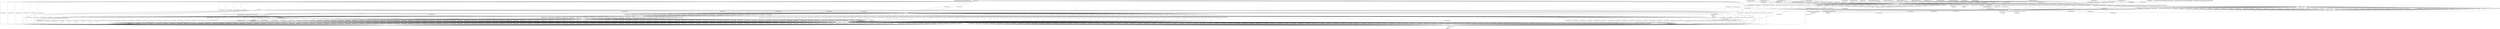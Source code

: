 digraph G {
"Container##zjy-alastor-2n-product-purchase-76f665fdc7-fv9m2" [shape="box"];
"File##/dev/null" [shape="ellipse"];
"File##/dev/urandom" [shape="ellipse"];
"File##/etc/host.conf" [shape="ellipse"];
"File##/etc/hosts" [shape="ellipse"];
"File##/etc/ld-musl-x86_64.path" [shape="ellipse"];
"File##/etc/localtime" [shape="ellipse"];
"File##/etc/nsswitch.conf" [shape="ellipse"];
"File##/etc/resolv.conf" [shape="ellipse"];
"File##/etc/svc.conf" [shape="ellipse"];
"File##/home/app/express-new.js" [shape="ellipse"];
"File##/home/app/handler.js" [shape="ellipse"];
"File##/home/app/index.js" [shape="ellipse"];
"File##/home/app/request-promise-uuid.js" [shape="ellipse"];
"File##/home/app/trigger.node" [shape="ellipse"];
"File##/lib/libgcc_s.so.1" [shape="ellipse"];
"File##/lib/libstdc++.so.6" [shape="ellipse"];
"File##/usr/lib/libgcc_s.so.1" [shape="ellipse"];
"File##/usr/lib/libstdc++.so.6" [shape="ellipse"];
"File##/usr/local/bin/node" [shape="ellipse"];
"File##/usr/local/lib/libgcc_s.so.1" [shape="ellipse"];
"File##/usr/local/lib/libstdc++.so.6" [shape="ellipse"];
"File##/usr/share/zoneinfo/" [shape="ellipse"];
"NetPeer##0.0.0.0:0" [shape="diamond"];
"NetPeer##0.0.0.0:3000" [shape="diamond"];
"NetPeer##10.1.80.247:8080" [shape="diamond"];
"NetPeer##10.152.183.10:53" [shape="diamond"];
"NetPeer##10.152.183.194:8080" [shape="diamond"];
"Process##14" [shape="box"];
"Process##16" [shape="box"];
"Process##17" [shape="box"];
"Process##18" [shape="box"];
"Process##19" [shape="box"];
"Process##20" [shape="box"];
"Process##21" [shape="box"];
"Process##24" [shape="box"];
"Process##25" [shape="box"];
"Process##26" [shape="box"];
"Process##27" [shape="box"];
"File##/etc/ld-musl-x86_64.path" -> "Process##14" [label="1728218819000000000"];
"File##/lib/libstdc++.so.6" -> "Process##14" [label="1728218819000000000"];
"File##/usr/local/lib/libstdc++.so.6" -> "Process##14" [label="1728218819000000000"];
"File##/usr/lib/libstdc++.so.6" -> "Process##14" [label="1728218819000000000"];
"File##/lib/libgcc_s.so.1" -> "Process##14" [label="1728218819000000000"];
"File##/usr/local/lib/libgcc_s.so.1" -> "Process##14" [label="1728218819000000000"];
"File##/usr/lib/libgcc_s.so.1" -> "Process##14" [label="1728218819000000000"];
"Process##14" -> "Process##16" [label="1728218820000000000"];
"Process##14" -> "Process##17" [label="1728218820000000000"];
"Process##14" -> "Process##18" [label="1728218820000000000"];
"Process##14" -> "Process##19" [label="1728218820000000000"];
"Process##14" -> "Process##20" [label="1728218820000000000"];
"File##/usr/local/bin/node" -> "Process##14" [label="1728218820000000000"];
"File##/usr/local/bin/node" -> "Process##14" [label="1728218821000000000"];
"File##/dev/urandom" -> "Process##14" [label="1728218820000000000"];
"File##/dev/urandom" -> "Process##14" [label="1728218850000000000"];
"Process##14" -> "Process##21" [label="1728218820000000000"];
"File##/dev/null" -> "Process##14" [label="1728218820000000000"];
"File##/home/app/index.js" -> "Process##14" [label="1728218820000000000"];
"File##/home/app/express-new.js" -> "Process##14" [label="1728218820000000000"];
"File##/home/app/trigger.node" -> "Process##14" [label="1728218821000000000"];
"File##/home/app/handler.js" -> "Process##14" [label="1728218821000000000"];
"File##/home/app/request-promise-uuid.js" -> "Process##14" [label="1728218821000000000"];
"Process##14" -> "NetPeer##0.0.0.0:3000" [label="1728218822000000000"];
"NetPeer##0.0.0.0:3000" -> "Process##14" [label="1728218822000000000"];
"NetPeer##0.0.0.0:3000" -> "NetPeer##10.1.80.247:8080" [label="1728218850000000000"];
"NetPeer##0.0.0.0:3000" -> "NetPeer##10.1.80.247:8080" [label="1728218850000000000"];
"NetPeer##0.0.0.0:3000" -> "NetPeer##10.1.80.247:8080" [label="1728218850000000000"];
"NetPeer##0.0.0.0:3000" -> "NetPeer##10.1.80.247:8080" [label="1728218850000000000"];
"NetPeer##0.0.0.0:3000" -> "NetPeer##10.1.80.247:8080" [label="1728218850000000000"];
"NetPeer##0.0.0.0:3000" -> "NetPeer##10.1.80.247:8080" [label="1728218850000000000"];
"NetPeer##0.0.0.0:3000" -> "NetPeer##10.1.80.247:8080" [label="1728218850000000000"];
"NetPeer##0.0.0.0:3000" -> "NetPeer##10.1.80.247:8080" [label="1728218850000000000"];
"NetPeer##0.0.0.0:3000" -> "NetPeer##10.1.80.247:8080" [label="1728218850000000000"];
"NetPeer##0.0.0.0:3000" -> "NetPeer##10.1.80.247:8080" [label="1728218850000000000"];
"NetPeer##0.0.0.0:3000" -> "NetPeer##10.1.80.247:8080" [label="1728218850000000000"];
"NetPeer##0.0.0.0:3000" -> "NetPeer##10.1.80.247:8080" [label="1728218850000000000"];
"NetPeer##0.0.0.0:3000" -> "NetPeer##10.1.80.247:8080" [label="1728218850000000000"];
"NetPeer##0.0.0.0:3000" -> "NetPeer##10.1.80.247:8080" [label="1728218851000000000"];
"NetPeer##0.0.0.0:3000" -> "NetPeer##10.1.80.247:8080" [label="1728218851000000000"];
"NetPeer##10.1.80.247:8080" -> "NetPeer##0.0.0.0:3000" [label="1728218850000000000"];
"NetPeer##10.1.80.247:8080" -> "NetPeer##0.0.0.0:3000" [label="1728218850000000000"];
"NetPeer##10.1.80.247:8080" -> "NetPeer##0.0.0.0:3000" [label="1728218850000000000"];
"NetPeer##10.1.80.247:8080" -> "NetPeer##0.0.0.0:3000" [label="1728218850000000000"];
"NetPeer##10.1.80.247:8080" -> "NetPeer##0.0.0.0:3000" [label="1728218850000000000"];
"NetPeer##10.1.80.247:8080" -> "NetPeer##0.0.0.0:3000" [label="1728218850000000000"];
"NetPeer##10.1.80.247:8080" -> "NetPeer##0.0.0.0:3000" [label="1728218850000000000"];
"NetPeer##10.1.80.247:8080" -> "NetPeer##0.0.0.0:3000" [label="1728218850000000000"];
"NetPeer##10.1.80.247:8080" -> "NetPeer##0.0.0.0:3000" [label="1728218850000000000"];
"NetPeer##10.1.80.247:8080" -> "NetPeer##0.0.0.0:3000" [label="1728218850000000000"];
"NetPeer##10.1.80.247:8080" -> "NetPeer##0.0.0.0:3000" [label="1728218850000000000"];
"NetPeer##10.1.80.247:8080" -> "NetPeer##0.0.0.0:3000" [label="1728218850000000000"];
"NetPeer##10.1.80.247:8080" -> "NetPeer##0.0.0.0:3000" [label="1728218850000000000"];
"NetPeer##10.1.80.247:8080" -> "NetPeer##0.0.0.0:3000" [label="1728218851000000000"];
"NetPeer##10.1.80.247:8080" -> "NetPeer##0.0.0.0:3000" [label="1728218851000000000"];
"File##/etc/resolv.conf" -> "Process##14" [label="1728218850000000000"];
"File##/etc/nsswitch.conf" -> "Process##14" [label="1728218850000000000"];
"File##/etc/host.conf" -> "Process##14" [label="1728218850000000000"];
"File##/etc/svc.conf" -> "Process##14" [label="1728218850000000000"];
"Process##14" -> "Process##24" [label="1728218850000000000"];
"Process##14" -> "Process##25" [label="1728218850000000000"];
"Process##14" -> "Process##26" [label="1728218850000000000"];
"Process##14" -> "Process##27" [label="1728218850000000000"];
"Process##14" -> "NetPeer##10.152.183.194:8080" [label="1728218850000000000"];
"Process##14" -> "NetPeer##10.152.183.194:8080" [label="1728218850000000000"];
"Process##14" -> "NetPeer##10.152.183.194:8080" [label="1728218850000000000"];
"Process##14" -> "NetPeer##10.152.183.194:8080" [label="1728218850000000000"];
"Process##14" -> "NetPeer##10.152.183.194:8080" [label="1728218850000000000"];
"Process##14" -> "NetPeer##10.152.183.194:8080" [label="1728218850000000000"];
"Process##14" -> "NetPeer##10.152.183.194:8080" [label="1728218850000000000"];
"Process##14" -> "NetPeer##10.152.183.194:8080" [label="1728218851000000000"];
"Process##14" -> "NetPeer##10.152.183.194:8080" [label="1728218851000000000"];
"Process##14" -> "NetPeer##10.152.183.194:8080" [label="1728218851000000000"];
"Process##14" -> "NetPeer##10.152.183.194:8080" [label="1728218851000000000"];
"Process##14" -> "NetPeer##10.152.183.194:8080" [label="1728218851000000000"];
"Process##14" -> "NetPeer##10.152.183.194:8080" [label="1728218851000000000"];
"Process##14" -> "NetPeer##10.152.183.194:8080" [label="1728218851000000000"];
"Process##14" -> "NetPeer##10.152.183.194:8080" [label="1728218851000000000"];
"Process##14" -> "NetPeer##10.152.183.194:8080" [label="1728218851000000000"];
"Process##14" -> "NetPeer##10.152.183.194:8080" [label="1728218851000000000"];
"Process##14" -> "NetPeer##10.152.183.194:8080" [label="1728218852000000000"];
"Process##14" -> "NetPeer##10.152.183.194:8080" [label="1728218852000000000"];
"File##/etc/localtime" -> "Process##14" [label="1728218851000000000"];
"File##/usr/share/zoneinfo/" -> "Process##14" [label="1728218851000000000"];
"File##/etc/hosts" -> "Process##24" [label="1728218850000000000"];
"File##/etc/hosts" -> "Process##24" [label="1728218851000000000"];
"File##/etc/hosts" -> "Process##24" [label="1728218851000000000"];
"File##/etc/hosts" -> "Process##24" [label="1728218852000000000"];
"File##/etc/resolv.conf" -> "Process##24" [label="1728218850000000000"];
"File##/etc/resolv.conf" -> "Process##24" [label="1728218851000000000"];
"File##/etc/resolv.conf" -> "Process##24" [label="1728218851000000000"];
"File##/etc/resolv.conf" -> "Process##24" [label="1728218852000000000"];
"Process##24" -> "NetPeer##0.0.0.0:0" [label="1728218850000000000"];
"Process##24" -> "NetPeer##0.0.0.0:0" [label="1728218850000000000"];
"Process##24" -> "NetPeer##0.0.0.0:0" [label="1728218850000000000"];
"Process##24" -> "NetPeer##0.0.0.0:0" [label="1728218850000000000"];
"Process##24" -> "NetPeer##0.0.0.0:0" [label="1728218850000000000"];
"Process##24" -> "NetPeer##0.0.0.0:0" [label="1728218851000000000"];
"Process##24" -> "NetPeer##0.0.0.0:0" [label="1728218851000000000"];
"Process##24" -> "NetPeer##0.0.0.0:0" [label="1728218851000000000"];
"Process##24" -> "NetPeer##0.0.0.0:0" [label="1728218851000000000"];
"Process##24" -> "NetPeer##0.0.0.0:0" [label="1728218851000000000"];
"Process##24" -> "NetPeer##0.0.0.0:0" [label="1728218851000000000"];
"Process##24" -> "NetPeer##0.0.0.0:0" [label="1728218851000000000"];
"Process##24" -> "NetPeer##0.0.0.0:0" [label="1728218851000000000"];
"Process##24" -> "NetPeer##0.0.0.0:0" [label="1728218851000000000"];
"Process##24" -> "NetPeer##0.0.0.0:0" [label="1728218851000000000"];
"Process##24" -> "NetPeer##0.0.0.0:0" [label="1728218852000000000"];
"Process##24" -> "NetPeer##0.0.0.0:0" [label="1728218852000000000"];
"Process##24" -> "NetPeer##0.0.0.0:0" [label="1728218852000000000"];
"Process##24" -> "NetPeer##0.0.0.0:0" [label="1728218852000000000"];
"Process##24" -> "NetPeer##0.0.0.0:0" [label="1728218852000000000"];
"Process##24" -> "NetPeer##10.152.183.10:53" [label="1728218850000000000"];
"Process##24" -> "NetPeer##10.152.183.10:53" [label="1728218850000000000"];
"Process##24" -> "NetPeer##10.152.183.10:53" [label="1728218850000000000"];
"Process##24" -> "NetPeer##10.152.183.10:53" [label="1728218850000000000"];
"Process##24" -> "NetPeer##10.152.183.10:53" [label="1728218850000000000"];
"Process##24" -> "NetPeer##10.152.183.10:53" [label="1728218850000000000"];
"Process##24" -> "NetPeer##10.152.183.10:53" [label="1728218850000000000"];
"Process##24" -> "NetPeer##10.152.183.10:53" [label="1728218850000000000"];
"Process##24" -> "NetPeer##10.152.183.10:53" [label="1728218850000000000"];
"Process##24" -> "NetPeer##10.152.183.10:53" [label="1728218850000000000"];
"Process##24" -> "NetPeer##10.152.183.10:53" [label="1728218851000000000"];
"Process##24" -> "NetPeer##10.152.183.10:53" [label="1728218851000000000"];
"Process##24" -> "NetPeer##10.152.183.10:53" [label="1728218851000000000"];
"Process##24" -> "NetPeer##10.152.183.10:53" [label="1728218851000000000"];
"Process##24" -> "NetPeer##10.152.183.10:53" [label="1728218851000000000"];
"Process##24" -> "NetPeer##10.152.183.10:53" [label="1728218851000000000"];
"Process##24" -> "NetPeer##10.152.183.10:53" [label="1728218851000000000"];
"Process##24" -> "NetPeer##10.152.183.10:53" [label="1728218851000000000"];
"Process##24" -> "NetPeer##10.152.183.10:53" [label="1728218851000000000"];
"Process##24" -> "NetPeer##10.152.183.10:53" [label="1728218851000000000"];
"Process##24" -> "NetPeer##10.152.183.10:53" [label="1728218851000000000"];
"Process##24" -> "NetPeer##10.152.183.10:53" [label="1728218851000000000"];
"Process##24" -> "NetPeer##10.152.183.10:53" [label="1728218851000000000"];
"Process##24" -> "NetPeer##10.152.183.10:53" [label="1728218851000000000"];
"Process##24" -> "NetPeer##10.152.183.10:53" [label="1728218851000000000"];
"Process##24" -> "NetPeer##10.152.183.10:53" [label="1728218851000000000"];
"Process##24" -> "NetPeer##10.152.183.10:53" [label="1728218851000000000"];
"Process##24" -> "NetPeer##10.152.183.10:53" [label="1728218851000000000"];
"Process##24" -> "NetPeer##10.152.183.10:53" [label="1728218851000000000"];
"Process##24" -> "NetPeer##10.152.183.10:53" [label="1728218851000000000"];
"Process##24" -> "NetPeer##10.152.183.10:53" [label="1728218852000000000"];
"Process##24" -> "NetPeer##10.152.183.10:53" [label="1728218852000000000"];
"Process##24" -> "NetPeer##10.152.183.10:53" [label="1728218852000000000"];
"Process##24" -> "NetPeer##10.152.183.10:53" [label="1728218852000000000"];
"Process##24" -> "NetPeer##10.152.183.10:53" [label="1728218852000000000"];
"Process##24" -> "NetPeer##10.152.183.10:53" [label="1728218852000000000"];
"Process##24" -> "NetPeer##10.152.183.10:53" [label="1728218852000000000"];
"Process##24" -> "NetPeer##10.152.183.10:53" [label="1728218852000000000"];
"Process##24" -> "NetPeer##10.152.183.10:53" [label="1728218852000000000"];
"Process##24" -> "NetPeer##10.152.183.10:53" [label="1728218852000000000"];
"NetPeer##10.152.183.10:53" -> "Process##24" [label="1728218850000000000"];
"NetPeer##10.152.183.10:53" -> "Process##24" [label="1728218850000000000"];
"NetPeer##10.152.183.10:53" -> "Process##24" [label="1728218850000000000"];
"NetPeer##10.152.183.10:53" -> "Process##24" [label="1728218850000000000"];
"NetPeer##10.152.183.10:53" -> "Process##24" [label="1728218850000000000"];
"NetPeer##10.152.183.10:53" -> "Process##24" [label="1728218850000000000"];
"NetPeer##10.152.183.10:53" -> "Process##24" [label="1728218850000000000"];
"NetPeer##10.152.183.10:53" -> "Process##24" [label="1728218850000000000"];
"NetPeer##10.152.183.10:53" -> "Process##24" [label="1728218850000000000"];
"NetPeer##10.152.183.10:53" -> "Process##24" [label="1728218850000000000"];
"NetPeer##10.152.183.10:53" -> "Process##24" [label="1728218851000000000"];
"NetPeer##10.152.183.10:53" -> "Process##24" [label="1728218851000000000"];
"NetPeer##10.152.183.10:53" -> "Process##24" [label="1728218851000000000"];
"NetPeer##10.152.183.10:53" -> "Process##24" [label="1728218851000000000"];
"NetPeer##10.152.183.10:53" -> "Process##24" [label="1728218851000000000"];
"NetPeer##10.152.183.10:53" -> "Process##24" [label="1728218851000000000"];
"NetPeer##10.152.183.10:53" -> "Process##24" [label="1728218851000000000"];
"NetPeer##10.152.183.10:53" -> "Process##24" [label="1728218851000000000"];
"NetPeer##10.152.183.10:53" -> "Process##24" [label="1728218851000000000"];
"NetPeer##10.152.183.10:53" -> "Process##24" [label="1728218851000000000"];
"NetPeer##10.152.183.10:53" -> "Process##24" [label="1728218851000000000"];
"NetPeer##10.152.183.10:53" -> "Process##24" [label="1728218851000000000"];
"NetPeer##10.152.183.10:53" -> "Process##24" [label="1728218851000000000"];
"NetPeer##10.152.183.10:53" -> "Process##24" [label="1728218851000000000"];
"NetPeer##10.152.183.10:53" -> "Process##24" [label="1728218851000000000"];
"NetPeer##10.152.183.10:53" -> "Process##24" [label="1728218851000000000"];
"NetPeer##10.152.183.10:53" -> "Process##24" [label="1728218851000000000"];
"NetPeer##10.152.183.10:53" -> "Process##24" [label="1728218851000000000"];
"NetPeer##10.152.183.10:53" -> "Process##24" [label="1728218851000000000"];
"NetPeer##10.152.183.10:53" -> "Process##24" [label="1728218851000000000"];
"NetPeer##10.152.183.10:53" -> "Process##24" [label="1728218852000000000"];
"NetPeer##10.152.183.10:53" -> "Process##24" [label="1728218852000000000"];
"NetPeer##10.152.183.10:53" -> "Process##24" [label="1728218852000000000"];
"NetPeer##10.152.183.10:53" -> "Process##24" [label="1728218852000000000"];
"NetPeer##10.152.183.10:53" -> "Process##24" [label="1728218852000000000"];
"NetPeer##10.152.183.10:53" -> "Process##24" [label="1728218852000000000"];
"NetPeer##10.152.183.10:53" -> "Process##24" [label="1728218852000000000"];
"NetPeer##10.152.183.10:53" -> "Process##24" [label="1728218852000000000"];
"NetPeer##10.152.183.10:53" -> "Process##24" [label="1728218852000000000"];
"NetPeer##10.152.183.10:53" -> "Process##24" [label="1728218852000000000"];
"NetPeer##0.0.0.0:0" -> "Process##24" [label="1728218851000000000"];
"File##/etc/hosts" -> "Process##25" [label="1728218850000000000"];
"File##/etc/hosts" -> "Process##25" [label="1728218851000000000"];
"File##/etc/hosts" -> "Process##25" [label="1728218851000000000"];
"File##/etc/hosts" -> "Process##25" [label="1728218851000000000"];
"File##/etc/resolv.conf" -> "Process##25" [label="1728218850000000000"];
"File##/etc/resolv.conf" -> "Process##25" [label="1728218851000000000"];
"File##/etc/resolv.conf" -> "Process##25" [label="1728218851000000000"];
"File##/etc/resolv.conf" -> "Process##25" [label="1728218851000000000"];
"Process##25" -> "NetPeer##0.0.0.0:0" [label="1728218850000000000"];
"Process##25" -> "NetPeer##0.0.0.0:0" [label="1728218850000000000"];
"Process##25" -> "NetPeer##0.0.0.0:0" [label="1728218850000000000"];
"Process##25" -> "NetPeer##0.0.0.0:0" [label="1728218850000000000"];
"Process##25" -> "NetPeer##0.0.0.0:0" [label="1728218850000000000"];
"Process##25" -> "NetPeer##0.0.0.0:0" [label="1728218851000000000"];
"Process##25" -> "NetPeer##0.0.0.0:0" [label="1728218851000000000"];
"Process##25" -> "NetPeer##0.0.0.0:0" [label="1728218851000000000"];
"Process##25" -> "NetPeer##0.0.0.0:0" [label="1728218851000000000"];
"Process##25" -> "NetPeer##0.0.0.0:0" [label="1728218851000000000"];
"Process##25" -> "NetPeer##0.0.0.0:0" [label="1728218851000000000"];
"Process##25" -> "NetPeer##0.0.0.0:0" [label="1728218851000000000"];
"Process##25" -> "NetPeer##0.0.0.0:0" [label="1728218851000000000"];
"Process##25" -> "NetPeer##0.0.0.0:0" [label="1728218851000000000"];
"Process##25" -> "NetPeer##0.0.0.0:0" [label="1728218851000000000"];
"Process##25" -> "NetPeer##0.0.0.0:0" [label="1728218851000000000"];
"Process##25" -> "NetPeer##0.0.0.0:0" [label="1728218851000000000"];
"Process##25" -> "NetPeer##0.0.0.0:0" [label="1728218851000000000"];
"Process##25" -> "NetPeer##0.0.0.0:0" [label="1728218851000000000"];
"Process##25" -> "NetPeer##0.0.0.0:0" [label="1728218851000000000"];
"Process##25" -> "NetPeer##10.152.183.10:53" [label="1728218850000000000"];
"Process##25" -> "NetPeer##10.152.183.10:53" [label="1728218850000000000"];
"Process##25" -> "NetPeer##10.152.183.10:53" [label="1728218850000000000"];
"Process##25" -> "NetPeer##10.152.183.10:53" [label="1728218850000000000"];
"Process##25" -> "NetPeer##10.152.183.10:53" [label="1728218850000000000"];
"Process##25" -> "NetPeer##10.152.183.10:53" [label="1728218850000000000"];
"Process##25" -> "NetPeer##10.152.183.10:53" [label="1728218850000000000"];
"Process##25" -> "NetPeer##10.152.183.10:53" [label="1728218850000000000"];
"Process##25" -> "NetPeer##10.152.183.10:53" [label="1728218850000000000"];
"Process##25" -> "NetPeer##10.152.183.10:53" [label="1728218850000000000"];
"Process##25" -> "NetPeer##10.152.183.10:53" [label="1728218851000000000"];
"Process##25" -> "NetPeer##10.152.183.10:53" [label="1728218851000000000"];
"Process##25" -> "NetPeer##10.152.183.10:53" [label="1728218851000000000"];
"Process##25" -> "NetPeer##10.152.183.10:53" [label="1728218851000000000"];
"Process##25" -> "NetPeer##10.152.183.10:53" [label="1728218851000000000"];
"Process##25" -> "NetPeer##10.152.183.10:53" [label="1728218851000000000"];
"Process##25" -> "NetPeer##10.152.183.10:53" [label="1728218851000000000"];
"Process##25" -> "NetPeer##10.152.183.10:53" [label="1728218851000000000"];
"Process##25" -> "NetPeer##10.152.183.10:53" [label="1728218851000000000"];
"Process##25" -> "NetPeer##10.152.183.10:53" [label="1728218851000000000"];
"Process##25" -> "NetPeer##10.152.183.10:53" [label="1728218851000000000"];
"Process##25" -> "NetPeer##10.152.183.10:53" [label="1728218851000000000"];
"Process##25" -> "NetPeer##10.152.183.10:53" [label="1728218851000000000"];
"Process##25" -> "NetPeer##10.152.183.10:53" [label="1728218851000000000"];
"Process##25" -> "NetPeer##10.152.183.10:53" [label="1728218851000000000"];
"Process##25" -> "NetPeer##10.152.183.10:53" [label="1728218851000000000"];
"Process##25" -> "NetPeer##10.152.183.10:53" [label="1728218851000000000"];
"Process##25" -> "NetPeer##10.152.183.10:53" [label="1728218851000000000"];
"Process##25" -> "NetPeer##10.152.183.10:53" [label="1728218851000000000"];
"Process##25" -> "NetPeer##10.152.183.10:53" [label="1728218851000000000"];
"Process##25" -> "NetPeer##10.152.183.10:53" [label="1728218851000000000"];
"Process##25" -> "NetPeer##10.152.183.10:53" [label="1728218851000000000"];
"Process##25" -> "NetPeer##10.152.183.10:53" [label="1728218851000000000"];
"Process##25" -> "NetPeer##10.152.183.10:53" [label="1728218851000000000"];
"Process##25" -> "NetPeer##10.152.183.10:53" [label="1728218851000000000"];
"Process##25" -> "NetPeer##10.152.183.10:53" [label="1728218851000000000"];
"Process##25" -> "NetPeer##10.152.183.10:53" [label="1728218851000000000"];
"Process##25" -> "NetPeer##10.152.183.10:53" [label="1728218851000000000"];
"Process##25" -> "NetPeer##10.152.183.10:53" [label="1728218851000000000"];
"Process##25" -> "NetPeer##10.152.183.10:53" [label="1728218851000000000"];
"NetPeer##10.152.183.10:53" -> "Process##25" [label="1728218850000000000"];
"NetPeer##10.152.183.10:53" -> "Process##25" [label="1728218850000000000"];
"NetPeer##10.152.183.10:53" -> "Process##25" [label="1728218850000000000"];
"NetPeer##10.152.183.10:53" -> "Process##25" [label="1728218850000000000"];
"NetPeer##10.152.183.10:53" -> "Process##25" [label="1728218850000000000"];
"NetPeer##10.152.183.10:53" -> "Process##25" [label="1728218850000000000"];
"NetPeer##10.152.183.10:53" -> "Process##25" [label="1728218850000000000"];
"NetPeer##10.152.183.10:53" -> "Process##25" [label="1728218850000000000"];
"NetPeer##10.152.183.10:53" -> "Process##25" [label="1728218850000000000"];
"NetPeer##10.152.183.10:53" -> "Process##25" [label="1728218850000000000"];
"NetPeer##10.152.183.10:53" -> "Process##25" [label="1728218851000000000"];
"NetPeer##10.152.183.10:53" -> "Process##25" [label="1728218851000000000"];
"NetPeer##10.152.183.10:53" -> "Process##25" [label="1728218851000000000"];
"NetPeer##10.152.183.10:53" -> "Process##25" [label="1728218851000000000"];
"NetPeer##10.152.183.10:53" -> "Process##25" [label="1728218851000000000"];
"NetPeer##10.152.183.10:53" -> "Process##25" [label="1728218851000000000"];
"NetPeer##10.152.183.10:53" -> "Process##25" [label="1728218851000000000"];
"NetPeer##10.152.183.10:53" -> "Process##25" [label="1728218851000000000"];
"NetPeer##10.152.183.10:53" -> "Process##25" [label="1728218851000000000"];
"NetPeer##10.152.183.10:53" -> "Process##25" [label="1728218851000000000"];
"NetPeer##10.152.183.10:53" -> "Process##25" [label="1728218851000000000"];
"NetPeer##10.152.183.10:53" -> "Process##25" [label="1728218851000000000"];
"NetPeer##10.152.183.10:53" -> "Process##25" [label="1728218851000000000"];
"NetPeer##10.152.183.10:53" -> "Process##25" [label="1728218851000000000"];
"NetPeer##10.152.183.10:53" -> "Process##25" [label="1728218851000000000"];
"NetPeer##10.152.183.10:53" -> "Process##25" [label="1728218851000000000"];
"NetPeer##10.152.183.10:53" -> "Process##25" [label="1728218851000000000"];
"NetPeer##10.152.183.10:53" -> "Process##25" [label="1728218851000000000"];
"NetPeer##10.152.183.10:53" -> "Process##25" [label="1728218851000000000"];
"NetPeer##10.152.183.10:53" -> "Process##25" [label="1728218851000000000"];
"NetPeer##10.152.183.10:53" -> "Process##25" [label="1728218851000000000"];
"NetPeer##10.152.183.10:53" -> "Process##25" [label="1728218851000000000"];
"NetPeer##10.152.183.10:53" -> "Process##25" [label="1728218851000000000"];
"NetPeer##10.152.183.10:53" -> "Process##25" [label="1728218851000000000"];
"NetPeer##10.152.183.10:53" -> "Process##25" [label="1728218851000000000"];
"NetPeer##10.152.183.10:53" -> "Process##25" [label="1728218851000000000"];
"NetPeer##10.152.183.10:53" -> "Process##25" [label="1728218851000000000"];
"NetPeer##10.152.183.10:53" -> "Process##25" [label="1728218851000000000"];
"NetPeer##10.152.183.10:53" -> "Process##25" [label="1728218851000000000"];
"NetPeer##10.152.183.10:53" -> "Process##25" [label="1728218851000000000"];
"NetPeer##0.0.0.0:0" -> "Process##25" [label="1728218851000000000"];
"File##/etc/hosts" -> "Process##26" [label="1728218850000000000"];
"File##/etc/hosts" -> "Process##26" [label="1728218850000000000"];
"File##/etc/hosts" -> "Process##26" [label="1728218851000000000"];
"File##/etc/hosts" -> "Process##26" [label="1728218851000000000"];
"File##/etc/hosts" -> "Process##26" [label="1728218851000000000"];
"File##/etc/resolv.conf" -> "Process##26" [label="1728218850000000000"];
"File##/etc/resolv.conf" -> "Process##26" [label="1728218850000000000"];
"File##/etc/resolv.conf" -> "Process##26" [label="1728218851000000000"];
"File##/etc/resolv.conf" -> "Process##26" [label="1728218851000000000"];
"File##/etc/resolv.conf" -> "Process##26" [label="1728218851000000000"];
"Process##26" -> "NetPeer##0.0.0.0:0" [label="1728218850000000000"];
"Process##26" -> "NetPeer##0.0.0.0:0" [label="1728218850000000000"];
"Process##26" -> "NetPeer##0.0.0.0:0" [label="1728218850000000000"];
"Process##26" -> "NetPeer##0.0.0.0:0" [label="1728218850000000000"];
"Process##26" -> "NetPeer##0.0.0.0:0" [label="1728218850000000000"];
"Process##26" -> "NetPeer##0.0.0.0:0" [label="1728218850000000000"];
"Process##26" -> "NetPeer##0.0.0.0:0" [label="1728218850000000000"];
"Process##26" -> "NetPeer##0.0.0.0:0" [label="1728218850000000000"];
"Process##26" -> "NetPeer##0.0.0.0:0" [label="1728218850000000000"];
"Process##26" -> "NetPeer##0.0.0.0:0" [label="1728218850000000000"];
"Process##26" -> "NetPeer##0.0.0.0:0" [label="1728218851000000000"];
"Process##26" -> "NetPeer##0.0.0.0:0" [label="1728218851000000000"];
"Process##26" -> "NetPeer##0.0.0.0:0" [label="1728218851000000000"];
"Process##26" -> "NetPeer##0.0.0.0:0" [label="1728218851000000000"];
"Process##26" -> "NetPeer##0.0.0.0:0" [label="1728218851000000000"];
"Process##26" -> "NetPeer##0.0.0.0:0" [label="1728218851000000000"];
"Process##26" -> "NetPeer##0.0.0.0:0" [label="1728218851000000000"];
"Process##26" -> "NetPeer##0.0.0.0:0" [label="1728218851000000000"];
"Process##26" -> "NetPeer##0.0.0.0:0" [label="1728218851000000000"];
"Process##26" -> "NetPeer##0.0.0.0:0" [label="1728218851000000000"];
"Process##26" -> "NetPeer##0.0.0.0:0" [label="1728218851000000000"];
"Process##26" -> "NetPeer##0.0.0.0:0" [label="1728218851000000000"];
"Process##26" -> "NetPeer##0.0.0.0:0" [label="1728218851000000000"];
"Process##26" -> "NetPeer##0.0.0.0:0" [label="1728218851000000000"];
"Process##26" -> "NetPeer##0.0.0.0:0" [label="1728218851000000000"];
"Process##26" -> "NetPeer##10.152.183.10:53" [label="1728218850000000000"];
"Process##26" -> "NetPeer##10.152.183.10:53" [label="1728218850000000000"];
"Process##26" -> "NetPeer##10.152.183.10:53" [label="1728218850000000000"];
"Process##26" -> "NetPeer##10.152.183.10:53" [label="1728218850000000000"];
"Process##26" -> "NetPeer##10.152.183.10:53" [label="1728218850000000000"];
"Process##26" -> "NetPeer##10.152.183.10:53" [label="1728218850000000000"];
"Process##26" -> "NetPeer##10.152.183.10:53" [label="1728218850000000000"];
"Process##26" -> "NetPeer##10.152.183.10:53" [label="1728218850000000000"];
"Process##26" -> "NetPeer##10.152.183.10:53" [label="1728218850000000000"];
"Process##26" -> "NetPeer##10.152.183.10:53" [label="1728218850000000000"];
"Process##26" -> "NetPeer##10.152.183.10:53" [label="1728218850000000000"];
"Process##26" -> "NetPeer##10.152.183.10:53" [label="1728218850000000000"];
"Process##26" -> "NetPeer##10.152.183.10:53" [label="1728218850000000000"];
"Process##26" -> "NetPeer##10.152.183.10:53" [label="1728218850000000000"];
"Process##26" -> "NetPeer##10.152.183.10:53" [label="1728218850000000000"];
"Process##26" -> "NetPeer##10.152.183.10:53" [label="1728218850000000000"];
"Process##26" -> "NetPeer##10.152.183.10:53" [label="1728218850000000000"];
"Process##26" -> "NetPeer##10.152.183.10:53" [label="1728218850000000000"];
"Process##26" -> "NetPeer##10.152.183.10:53" [label="1728218850000000000"];
"Process##26" -> "NetPeer##10.152.183.10:53" [label="1728218850000000000"];
"Process##26" -> "NetPeer##10.152.183.10:53" [label="1728218851000000000"];
"Process##26" -> "NetPeer##10.152.183.10:53" [label="1728218851000000000"];
"Process##26" -> "NetPeer##10.152.183.10:53" [label="1728218851000000000"];
"Process##26" -> "NetPeer##10.152.183.10:53" [label="1728218851000000000"];
"Process##26" -> "NetPeer##10.152.183.10:53" [label="1728218851000000000"];
"Process##26" -> "NetPeer##10.152.183.10:53" [label="1728218851000000000"];
"Process##26" -> "NetPeer##10.152.183.10:53" [label="1728218851000000000"];
"Process##26" -> "NetPeer##10.152.183.10:53" [label="1728218851000000000"];
"Process##26" -> "NetPeer##10.152.183.10:53" [label="1728218851000000000"];
"Process##26" -> "NetPeer##10.152.183.10:53" [label="1728218851000000000"];
"Process##26" -> "NetPeer##10.152.183.10:53" [label="1728218851000000000"];
"Process##26" -> "NetPeer##10.152.183.10:53" [label="1728218851000000000"];
"Process##26" -> "NetPeer##10.152.183.10:53" [label="1728218851000000000"];
"Process##26" -> "NetPeer##10.152.183.10:53" [label="1728218851000000000"];
"Process##26" -> "NetPeer##10.152.183.10:53" [label="1728218851000000000"];
"Process##26" -> "NetPeer##10.152.183.10:53" [label="1728218851000000000"];
"Process##26" -> "NetPeer##10.152.183.10:53" [label="1728218851000000000"];
"Process##26" -> "NetPeer##10.152.183.10:53" [label="1728218851000000000"];
"Process##26" -> "NetPeer##10.152.183.10:53" [label="1728218851000000000"];
"Process##26" -> "NetPeer##10.152.183.10:53" [label="1728218851000000000"];
"Process##26" -> "NetPeer##10.152.183.10:53" [label="1728218851000000000"];
"Process##26" -> "NetPeer##10.152.183.10:53" [label="1728218851000000000"];
"Process##26" -> "NetPeer##10.152.183.10:53" [label="1728218851000000000"];
"Process##26" -> "NetPeer##10.152.183.10:53" [label="1728218851000000000"];
"Process##26" -> "NetPeer##10.152.183.10:53" [label="1728218851000000000"];
"Process##26" -> "NetPeer##10.152.183.10:53" [label="1728218851000000000"];
"Process##26" -> "NetPeer##10.152.183.10:53" [label="1728218851000000000"];
"Process##26" -> "NetPeer##10.152.183.10:53" [label="1728218851000000000"];
"Process##26" -> "NetPeer##10.152.183.10:53" [label="1728218851000000000"];
"Process##26" -> "NetPeer##10.152.183.10:53" [label="1728218851000000000"];
"NetPeer##10.152.183.10:53" -> "Process##26" [label="1728218850000000000"];
"NetPeer##10.152.183.10:53" -> "Process##26" [label="1728218850000000000"];
"NetPeer##10.152.183.10:53" -> "Process##26" [label="1728218850000000000"];
"NetPeer##10.152.183.10:53" -> "Process##26" [label="1728218850000000000"];
"NetPeer##10.152.183.10:53" -> "Process##26" [label="1728218850000000000"];
"NetPeer##10.152.183.10:53" -> "Process##26" [label="1728218850000000000"];
"NetPeer##10.152.183.10:53" -> "Process##26" [label="1728218850000000000"];
"NetPeer##10.152.183.10:53" -> "Process##26" [label="1728218850000000000"];
"NetPeer##10.152.183.10:53" -> "Process##26" [label="1728218850000000000"];
"NetPeer##10.152.183.10:53" -> "Process##26" [label="1728218850000000000"];
"NetPeer##10.152.183.10:53" -> "Process##26" [label="1728218850000000000"];
"NetPeer##10.152.183.10:53" -> "Process##26" [label="1728218850000000000"];
"NetPeer##10.152.183.10:53" -> "Process##26" [label="1728218850000000000"];
"NetPeer##10.152.183.10:53" -> "Process##26" [label="1728218850000000000"];
"NetPeer##10.152.183.10:53" -> "Process##26" [label="1728218850000000000"];
"NetPeer##10.152.183.10:53" -> "Process##26" [label="1728218850000000000"];
"NetPeer##10.152.183.10:53" -> "Process##26" [label="1728218850000000000"];
"NetPeer##10.152.183.10:53" -> "Process##26" [label="1728218850000000000"];
"NetPeer##10.152.183.10:53" -> "Process##26" [label="1728218850000000000"];
"NetPeer##10.152.183.10:53" -> "Process##26" [label="1728218850000000000"];
"NetPeer##10.152.183.10:53" -> "Process##26" [label="1728218851000000000"];
"NetPeer##10.152.183.10:53" -> "Process##26" [label="1728218851000000000"];
"NetPeer##10.152.183.10:53" -> "Process##26" [label="1728218851000000000"];
"NetPeer##10.152.183.10:53" -> "Process##26" [label="1728218851000000000"];
"NetPeer##10.152.183.10:53" -> "Process##26" [label="1728218851000000000"];
"NetPeer##10.152.183.10:53" -> "Process##26" [label="1728218851000000000"];
"NetPeer##10.152.183.10:53" -> "Process##26" [label="1728218851000000000"];
"NetPeer##10.152.183.10:53" -> "Process##26" [label="1728218851000000000"];
"NetPeer##10.152.183.10:53" -> "Process##26" [label="1728218851000000000"];
"NetPeer##10.152.183.10:53" -> "Process##26" [label="1728218851000000000"];
"NetPeer##10.152.183.10:53" -> "Process##26" [label="1728218851000000000"];
"NetPeer##10.152.183.10:53" -> "Process##26" [label="1728218851000000000"];
"NetPeer##10.152.183.10:53" -> "Process##26" [label="1728218851000000000"];
"NetPeer##10.152.183.10:53" -> "Process##26" [label="1728218851000000000"];
"NetPeer##10.152.183.10:53" -> "Process##26" [label="1728218851000000000"];
"NetPeer##10.152.183.10:53" -> "Process##26" [label="1728218851000000000"];
"NetPeer##10.152.183.10:53" -> "Process##26" [label="1728218851000000000"];
"NetPeer##10.152.183.10:53" -> "Process##26" [label="1728218851000000000"];
"NetPeer##10.152.183.10:53" -> "Process##26" [label="1728218851000000000"];
"NetPeer##10.152.183.10:53" -> "Process##26" [label="1728218851000000000"];
"NetPeer##10.152.183.10:53" -> "Process##26" [label="1728218851000000000"];
"NetPeer##10.152.183.10:53" -> "Process##26" [label="1728218851000000000"];
"NetPeer##10.152.183.10:53" -> "Process##26" [label="1728218851000000000"];
"NetPeer##10.152.183.10:53" -> "Process##26" [label="1728218851000000000"];
"NetPeer##10.152.183.10:53" -> "Process##26" [label="1728218851000000000"];
"NetPeer##10.152.183.10:53" -> "Process##26" [label="1728218851000000000"];
"NetPeer##10.152.183.10:53" -> "Process##26" [label="1728218851000000000"];
"NetPeer##10.152.183.10:53" -> "Process##26" [label="1728218851000000000"];
"NetPeer##10.152.183.10:53" -> "Process##26" [label="1728218851000000000"];
"NetPeer##10.152.183.10:53" -> "Process##26" [label="1728218851000000000"];
"NetPeer##0.0.0.0:0" -> "Process##26" [label="1728218850000000000"];
"File##/etc/hosts" -> "Process##27" [label="1728218850000000000"];
"File##/etc/hosts" -> "Process##27" [label="1728218850000000000"];
"File##/etc/hosts" -> "Process##27" [label="1728218850000000000"];
"File##/etc/hosts" -> "Process##27" [label="1728218851000000000"];
"File##/etc/hosts" -> "Process##27" [label="1728218851000000000"];
"File##/etc/hosts" -> "Process##27" [label="1728218852000000000"];
"File##/etc/resolv.conf" -> "Process##27" [label="1728218850000000000"];
"File##/etc/resolv.conf" -> "Process##27" [label="1728218850000000000"];
"File##/etc/resolv.conf" -> "Process##27" [label="1728218850000000000"];
"File##/etc/resolv.conf" -> "Process##27" [label="1728218851000000000"];
"File##/etc/resolv.conf" -> "Process##27" [label="1728218851000000000"];
"File##/etc/resolv.conf" -> "Process##27" [label="1728218852000000000"];
"Process##27" -> "NetPeer##0.0.0.0:0" [label="1728218850000000000"];
"Process##27" -> "NetPeer##0.0.0.0:0" [label="1728218850000000000"];
"Process##27" -> "NetPeer##0.0.0.0:0" [label="1728218850000000000"];
"Process##27" -> "NetPeer##0.0.0.0:0" [label="1728218850000000000"];
"Process##27" -> "NetPeer##0.0.0.0:0" [label="1728218850000000000"];
"Process##27" -> "NetPeer##0.0.0.0:0" [label="1728218850000000000"];
"Process##27" -> "NetPeer##0.0.0.0:0" [label="1728218850000000000"];
"Process##27" -> "NetPeer##0.0.0.0:0" [label="1728218850000000000"];
"Process##27" -> "NetPeer##0.0.0.0:0" [label="1728218850000000000"];
"Process##27" -> "NetPeer##0.0.0.0:0" [label="1728218850000000000"];
"Process##27" -> "NetPeer##0.0.0.0:0" [label="1728218850000000000"];
"Process##27" -> "NetPeer##0.0.0.0:0" [label="1728218850000000000"];
"Process##27" -> "NetPeer##0.0.0.0:0" [label="1728218850000000000"];
"Process##27" -> "NetPeer##0.0.0.0:0" [label="1728218850000000000"];
"Process##27" -> "NetPeer##0.0.0.0:0" [label="1728218850000000000"];
"Process##27" -> "NetPeer##0.0.0.0:0" [label="1728218851000000000"];
"Process##27" -> "NetPeer##0.0.0.0:0" [label="1728218851000000000"];
"Process##27" -> "NetPeer##0.0.0.0:0" [label="1728218851000000000"];
"Process##27" -> "NetPeer##0.0.0.0:0" [label="1728218851000000000"];
"Process##27" -> "NetPeer##0.0.0.0:0" [label="1728218851000000000"];
"Process##27" -> "NetPeer##0.0.0.0:0" [label="1728218851000000000"];
"Process##27" -> "NetPeer##0.0.0.0:0" [label="1728218851000000000"];
"Process##27" -> "NetPeer##0.0.0.0:0" [label="1728218851000000000"];
"Process##27" -> "NetPeer##0.0.0.0:0" [label="1728218851000000000"];
"Process##27" -> "NetPeer##0.0.0.0:0" [label="1728218851000000000"];
"Process##27" -> "NetPeer##0.0.0.0:0" [label="1728218852000000000"];
"Process##27" -> "NetPeer##0.0.0.0:0" [label="1728218852000000000"];
"Process##27" -> "NetPeer##0.0.0.0:0" [label="1728218852000000000"];
"Process##27" -> "NetPeer##0.0.0.0:0" [label="1728218852000000000"];
"Process##27" -> "NetPeer##0.0.0.0:0" [label="1728218852000000000"];
"Process##27" -> "NetPeer##10.152.183.10:53" [label="1728218850000000000"];
"Process##27" -> "NetPeer##10.152.183.10:53" [label="1728218850000000000"];
"Process##27" -> "NetPeer##10.152.183.10:53" [label="1728218850000000000"];
"Process##27" -> "NetPeer##10.152.183.10:53" [label="1728218850000000000"];
"Process##27" -> "NetPeer##10.152.183.10:53" [label="1728218850000000000"];
"Process##27" -> "NetPeer##10.152.183.10:53" [label="1728218850000000000"];
"Process##27" -> "NetPeer##10.152.183.10:53" [label="1728218850000000000"];
"Process##27" -> "NetPeer##10.152.183.10:53" [label="1728218850000000000"];
"Process##27" -> "NetPeer##10.152.183.10:53" [label="1728218850000000000"];
"Process##27" -> "NetPeer##10.152.183.10:53" [label="1728218850000000000"];
"Process##27" -> "NetPeer##10.152.183.10:53" [label="1728218850000000000"];
"Process##27" -> "NetPeer##10.152.183.10:53" [label="1728218850000000000"];
"Process##27" -> "NetPeer##10.152.183.10:53" [label="1728218850000000000"];
"Process##27" -> "NetPeer##10.152.183.10:53" [label="1728218850000000000"];
"Process##27" -> "NetPeer##10.152.183.10:53" [label="1728218850000000000"];
"Process##27" -> "NetPeer##10.152.183.10:53" [label="1728218850000000000"];
"Process##27" -> "NetPeer##10.152.183.10:53" [label="1728218850000000000"];
"Process##27" -> "NetPeer##10.152.183.10:53" [label="1728218850000000000"];
"Process##27" -> "NetPeer##10.152.183.10:53" [label="1728218850000000000"];
"Process##27" -> "NetPeer##10.152.183.10:53" [label="1728218850000000000"];
"Process##27" -> "NetPeer##10.152.183.10:53" [label="1728218850000000000"];
"Process##27" -> "NetPeer##10.152.183.10:53" [label="1728218850000000000"];
"Process##27" -> "NetPeer##10.152.183.10:53" [label="1728218850000000000"];
"Process##27" -> "NetPeer##10.152.183.10:53" [label="1728218850000000000"];
"Process##27" -> "NetPeer##10.152.183.10:53" [label="1728218850000000000"];
"Process##27" -> "NetPeer##10.152.183.10:53" [label="1728218850000000000"];
"Process##27" -> "NetPeer##10.152.183.10:53" [label="1728218850000000000"];
"Process##27" -> "NetPeer##10.152.183.10:53" [label="1728218850000000000"];
"Process##27" -> "NetPeer##10.152.183.10:53" [label="1728218850000000000"];
"Process##27" -> "NetPeer##10.152.183.10:53" [label="1728218850000000000"];
"Process##27" -> "NetPeer##10.152.183.10:53" [label="1728218851000000000"];
"Process##27" -> "NetPeer##10.152.183.10:53" [label="1728218851000000000"];
"Process##27" -> "NetPeer##10.152.183.10:53" [label="1728218851000000000"];
"Process##27" -> "NetPeer##10.152.183.10:53" [label="1728218851000000000"];
"Process##27" -> "NetPeer##10.152.183.10:53" [label="1728218851000000000"];
"Process##27" -> "NetPeer##10.152.183.10:53" [label="1728218851000000000"];
"Process##27" -> "NetPeer##10.152.183.10:53" [label="1728218851000000000"];
"Process##27" -> "NetPeer##10.152.183.10:53" [label="1728218851000000000"];
"Process##27" -> "NetPeer##10.152.183.10:53" [label="1728218851000000000"];
"Process##27" -> "NetPeer##10.152.183.10:53" [label="1728218851000000000"];
"Process##27" -> "NetPeer##10.152.183.10:53" [label="1728218851000000000"];
"Process##27" -> "NetPeer##10.152.183.10:53" [label="1728218851000000000"];
"Process##27" -> "NetPeer##10.152.183.10:53" [label="1728218851000000000"];
"Process##27" -> "NetPeer##10.152.183.10:53" [label="1728218851000000000"];
"Process##27" -> "NetPeer##10.152.183.10:53" [label="1728218851000000000"];
"Process##27" -> "NetPeer##10.152.183.10:53" [label="1728218851000000000"];
"Process##27" -> "NetPeer##10.152.183.10:53" [label="1728218851000000000"];
"Process##27" -> "NetPeer##10.152.183.10:53" [label="1728218851000000000"];
"Process##27" -> "NetPeer##10.152.183.10:53" [label="1728218851000000000"];
"Process##27" -> "NetPeer##10.152.183.10:53" [label="1728218851000000000"];
"Process##27" -> "NetPeer##10.152.183.10:53" [label="1728218852000000000"];
"Process##27" -> "NetPeer##10.152.183.10:53" [label="1728218852000000000"];
"Process##27" -> "NetPeer##10.152.183.10:53" [label="1728218852000000000"];
"Process##27" -> "NetPeer##10.152.183.10:53" [label="1728218852000000000"];
"Process##27" -> "NetPeer##10.152.183.10:53" [label="1728218852000000000"];
"Process##27" -> "NetPeer##10.152.183.10:53" [label="1728218852000000000"];
"Process##27" -> "NetPeer##10.152.183.10:53" [label="1728218852000000000"];
"Process##27" -> "NetPeer##10.152.183.10:53" [label="1728218852000000000"];
"Process##27" -> "NetPeer##10.152.183.10:53" [label="1728218852000000000"];
"Process##27" -> "NetPeer##10.152.183.10:53" [label="1728218852000000000"];
"NetPeer##10.152.183.10:53" -> "Process##27" [label="1728218850000000000"];
"NetPeer##10.152.183.10:53" -> "Process##27" [label="1728218850000000000"];
"NetPeer##10.152.183.10:53" -> "Process##27" [label="1728218850000000000"];
"NetPeer##10.152.183.10:53" -> "Process##27" [label="1728218850000000000"];
"NetPeer##10.152.183.10:53" -> "Process##27" [label="1728218850000000000"];
"NetPeer##10.152.183.10:53" -> "Process##27" [label="1728218850000000000"];
"NetPeer##10.152.183.10:53" -> "Process##27" [label="1728218850000000000"];
"NetPeer##10.152.183.10:53" -> "Process##27" [label="1728218850000000000"];
"NetPeer##10.152.183.10:53" -> "Process##27" [label="1728218850000000000"];
"NetPeer##10.152.183.10:53" -> "Process##27" [label="1728218850000000000"];
"NetPeer##10.152.183.10:53" -> "Process##27" [label="1728218850000000000"];
"NetPeer##10.152.183.10:53" -> "Process##27" [label="1728218850000000000"];
"NetPeer##10.152.183.10:53" -> "Process##27" [label="1728218850000000000"];
"NetPeer##10.152.183.10:53" -> "Process##27" [label="1728218850000000000"];
"NetPeer##10.152.183.10:53" -> "Process##27" [label="1728218850000000000"];
"NetPeer##10.152.183.10:53" -> "Process##27" [label="1728218850000000000"];
"NetPeer##10.152.183.10:53" -> "Process##27" [label="1728218850000000000"];
"NetPeer##10.152.183.10:53" -> "Process##27" [label="1728218850000000000"];
"NetPeer##10.152.183.10:53" -> "Process##27" [label="1728218850000000000"];
"NetPeer##10.152.183.10:53" -> "Process##27" [label="1728218850000000000"];
"NetPeer##10.152.183.10:53" -> "Process##27" [label="1728218850000000000"];
"NetPeer##10.152.183.10:53" -> "Process##27" [label="1728218850000000000"];
"NetPeer##10.152.183.10:53" -> "Process##27" [label="1728218850000000000"];
"NetPeer##10.152.183.10:53" -> "Process##27" [label="1728218850000000000"];
"NetPeer##10.152.183.10:53" -> "Process##27" [label="1728218850000000000"];
"NetPeer##10.152.183.10:53" -> "Process##27" [label="1728218850000000000"];
"NetPeer##10.152.183.10:53" -> "Process##27" [label="1728218850000000000"];
"NetPeer##10.152.183.10:53" -> "Process##27" [label="1728218850000000000"];
"NetPeer##10.152.183.10:53" -> "Process##27" [label="1728218850000000000"];
"NetPeer##10.152.183.10:53" -> "Process##27" [label="1728218850000000000"];
"NetPeer##10.152.183.10:53" -> "Process##27" [label="1728218851000000000"];
"NetPeer##10.152.183.10:53" -> "Process##27" [label="1728218851000000000"];
"NetPeer##10.152.183.10:53" -> "Process##27" [label="1728218851000000000"];
"NetPeer##10.152.183.10:53" -> "Process##27" [label="1728218851000000000"];
"NetPeer##10.152.183.10:53" -> "Process##27" [label="1728218851000000000"];
"NetPeer##10.152.183.10:53" -> "Process##27" [label="1728218851000000000"];
"NetPeer##10.152.183.10:53" -> "Process##27" [label="1728218851000000000"];
"NetPeer##10.152.183.10:53" -> "Process##27" [label="1728218851000000000"];
"NetPeer##10.152.183.10:53" -> "Process##27" [label="1728218851000000000"];
"NetPeer##10.152.183.10:53" -> "Process##27" [label="1728218851000000000"];
"NetPeer##10.152.183.10:53" -> "Process##27" [label="1728218851000000000"];
"NetPeer##10.152.183.10:53" -> "Process##27" [label="1728218851000000000"];
"NetPeer##10.152.183.10:53" -> "Process##27" [label="1728218851000000000"];
"NetPeer##10.152.183.10:53" -> "Process##27" [label="1728218851000000000"];
"NetPeer##10.152.183.10:53" -> "Process##27" [label="1728218851000000000"];
"NetPeer##10.152.183.10:53" -> "Process##27" [label="1728218851000000000"];
"NetPeer##10.152.183.10:53" -> "Process##27" [label="1728218851000000000"];
"NetPeer##10.152.183.10:53" -> "Process##27" [label="1728218851000000000"];
"NetPeer##10.152.183.10:53" -> "Process##27" [label="1728218851000000000"];
"NetPeer##10.152.183.10:53" -> "Process##27" [label="1728218851000000000"];
"NetPeer##10.152.183.10:53" -> "Process##27" [label="1728218852000000000"];
"NetPeer##10.152.183.10:53" -> "Process##27" [label="1728218852000000000"];
"NetPeer##10.152.183.10:53" -> "Process##27" [label="1728218852000000000"];
"NetPeer##10.152.183.10:53" -> "Process##27" [label="1728218852000000000"];
"NetPeer##10.152.183.10:53" -> "Process##27" [label="1728218852000000000"];
"NetPeer##10.152.183.10:53" -> "Process##27" [label="1728218852000000000"];
"NetPeer##10.152.183.10:53" -> "Process##27" [label="1728218852000000000"];
"NetPeer##10.152.183.10:53" -> "Process##27" [label="1728218852000000000"];
"NetPeer##10.152.183.10:53" -> "Process##27" [label="1728218852000000000"];
"NetPeer##10.152.183.10:53" -> "Process##27" [label="1728218852000000000"];
"NetPeer##0.0.0.0:0" -> "Process##27" [label="1728218850000000000"];
"NetPeer##0.0.0.0:0" -> "Process##27" [label="1728218850000000000"];
"NetPeer##0.0.0.0:0" -> "Process##27" [label="1728218851000000000"];
"Container##zjy-alastor-2n-product-purchase-authorize-cc-8f7c4d84c-5dxtq" [shape="box"];
"File##/dev/null" [shape="ellipse"];
"File##/dev/urandom" [shape="ellipse"];
"File##/etc/ld-musl-x86_64.path" [shape="ellipse"];
"File##/etc/localtime" [shape="ellipse"];
"File##/home/app/express-new.js" [shape="ellipse"];
"File##/home/app/handler.js" [shape="ellipse"];
"File##/home/app/index.js" [shape="ellipse"];
"File##/home/app/malicious.js" [shape="ellipse"];
"File##/home/app/trigger.node" [shape="ellipse"];
"File##/lib/libgcc_s.so.1" [shape="ellipse"];
"File##/lib/libstdc++.so.6" [shape="ellipse"];
"File##/usr/lib/libgcc_s.so.1" [shape="ellipse"];
"File##/usr/lib/libstdc++.so.6" [shape="ellipse"];
"File##/usr/local/bin/node" [shape="ellipse"];
"File##/usr/local/lib/libgcc_s.so.1" [shape="ellipse"];
"File##/usr/local/lib/libstdc++.so.6" [shape="ellipse"];
"File##/usr/share/zoneinfo/" [shape="ellipse"];
"File##2.txt" [shape="ellipse"];
"File##3.txt" [shape="ellipse"];
"NetPeer##0.0.0.0:3000" [shape="diamond"];
"NetPeer##10.1.80.247:8080" [shape="diamond"];
"Process##17" [shape="box"];
"Process##18" [shape="box"];
"Process##19" [shape="box"];
"Process##20" [shape="box"];
"Process##21" [shape="box"];
"Process##22" [shape="box"];
"Process##23" [shape="box"];
"Process##25" [shape="box"];
"Process##26" [shape="box"];
"File##/etc/ld-musl-x86_64.path" -> "Process##17" [label="1728218819000000000"];
"File##/lib/libstdc++.so.6" -> "Process##17" [label="1728218819000000000"];
"File##/usr/local/lib/libstdc++.so.6" -> "Process##17" [label="1728218819000000000"];
"File##/usr/lib/libstdc++.so.6" -> "Process##17" [label="1728218819000000000"];
"File##/lib/libgcc_s.so.1" -> "Process##17" [label="1728218819000000000"];
"File##/usr/local/lib/libgcc_s.so.1" -> "Process##17" [label="1728218819000000000"];
"File##/usr/lib/libgcc_s.so.1" -> "Process##17" [label="1728218819000000000"];
"Process##17" -> "Process##18" [label="1728218820000000000"];
"Process##17" -> "Process##19" [label="1728218820000000000"];
"Process##17" -> "Process##20" [label="1728218820000000000"];
"Process##17" -> "Process##21" [label="1728218820000000000"];
"Process##17" -> "Process##22" [label="1728218820000000000"];
"File##/usr/local/bin/node" -> "Process##17" [label="1728218820000000000"];
"File##/usr/local/bin/node" -> "Process##17" [label="1728218821000000000"];
"File##/dev/urandom" -> "Process##17" [label="1728218820000000000"];
"Process##17" -> "Process##23" [label="1728218820000000000"];
"File##/dev/null" -> "Process##17" [label="1728218820000000000"];
"File##/dev/null" -> "Process##17" [label="1728218852000000000"];
"File##/home/app/index.js" -> "Process##17" [label="1728218820000000000"];
"File##/home/app/express-new.js" -> "Process##17" [label="1728218820000000000"];
"File##/home/app/trigger.node" -> "Process##17" [label="1728218821000000000"];
"File##/home/app/handler.js" -> "Process##17" [label="1728218821000000000"];
"File##/home/app/malicious.js" -> "Process##17" [label="1728218821000000000"];
"Process##17" -> "NetPeer##0.0.0.0:3000" [label="1728218821000000000"];
"NetPeer##0.0.0.0:3000" -> "Process##17" [label="1728218821000000000"];
"NetPeer##0.0.0.0:3000" -> "NetPeer##10.1.80.247:8080" [label="1728218850000000000"];
"NetPeer##0.0.0.0:3000" -> "NetPeer##10.1.80.247:8080" [label="1728218850000000000"];
"NetPeer##0.0.0.0:3000" -> "NetPeer##10.1.80.247:8080" [label="1728218850000000000"];
"NetPeer##0.0.0.0:3000" -> "NetPeer##10.1.80.247:8080" [label="1728218850000000000"];
"NetPeer##0.0.0.0:3000" -> "NetPeer##10.1.80.247:8080" [label="1728218850000000000"];
"NetPeer##0.0.0.0:3000" -> "NetPeer##10.1.80.247:8080" [label="1728218850000000000"];
"NetPeer##0.0.0.0:3000" -> "NetPeer##10.1.80.247:8080" [label="1728218850000000000"];
"NetPeer##0.0.0.0:3000" -> "NetPeer##10.1.80.247:8080" [label="1728218850000000000"];
"NetPeer##0.0.0.0:3000" -> "NetPeer##10.1.80.247:8080" [label="1728218850000000000"];
"NetPeer##10.1.80.247:8080" -> "NetPeer##0.0.0.0:3000" [label="1728218850000000000"];
"NetPeer##10.1.80.247:8080" -> "NetPeer##0.0.0.0:3000" [label="1728218850000000000"];
"NetPeer##10.1.80.247:8080" -> "NetPeer##0.0.0.0:3000" [label="1728218850000000000"];
"NetPeer##10.1.80.247:8080" -> "NetPeer##0.0.0.0:3000" [label="1728218850000000000"];
"NetPeer##10.1.80.247:8080" -> "NetPeer##0.0.0.0:3000" [label="1728218850000000000"];
"NetPeer##10.1.80.247:8080" -> "NetPeer##0.0.0.0:3000" [label="1728218850000000000"];
"NetPeer##10.1.80.247:8080" -> "NetPeer##0.0.0.0:3000" [label="1728218850000000000"];
"NetPeer##10.1.80.247:8080" -> "NetPeer##0.0.0.0:3000" [label="1728218850000000000"];
"NetPeer##10.1.80.247:8080" -> "NetPeer##0.0.0.0:3000" [label="1728218850000000000"];
"File##/etc/localtime" -> "Process##17" [label="1728218850000000000"];
"File##/usr/share/zoneinfo/" -> "Process##17" [label="1728218850000000000"];
"Process##17" -> "Process##25" [label="1728218852000000000"];
"Process##25" -> "Process##26" [label="1728218852000000000"];
"Process##25" -> "File##3.txt" [label="1728218852000000000"];
"Process##26" -> "File##2.txt" [label="1728218852000000000"];
"Container##zjy-alastor-2n-product-purchase-publish-6859f98855-dl8t5" [shape="box"];
"File##/dev/null" [shape="ellipse"];
"File##/dev/urandom" [shape="ellipse"];
"File##/etc/ld-musl-x86_64.path" [shape="ellipse"];
"File##/home/app/express-new.js" [shape="ellipse"];
"File##/home/app/handler.js" [shape="ellipse"];
"File##/home/app/index.js" [shape="ellipse"];
"File##/home/app/trigger.node" [shape="ellipse"];
"File##/lib/libgcc_s.so.1" [shape="ellipse"];
"File##/lib/libstdc++.so.6" [shape="ellipse"];
"File##/usr/lib/libgcc_s.so.1" [shape="ellipse"];
"File##/usr/lib/libstdc++.so.6" [shape="ellipse"];
"File##/usr/local/bin/node" [shape="ellipse"];
"File##/usr/local/lib/libgcc_s.so.1" [shape="ellipse"];
"File##/usr/local/lib/libstdc++.so.6" [shape="ellipse"];
"NetPeer##0.0.0.0:3000" [shape="diamond"];
"Process##14" [shape="box"];
"Process##15" [shape="box"];
"Process##16" [shape="box"];
"Process##17" [shape="box"];
"Process##18" [shape="box"];
"Process##19" [shape="box"];
"Process##20" [shape="box"];
"File##/etc/ld-musl-x86_64.path" -> "Process##14" [label="1728218820000000000"];
"File##/lib/libstdc++.so.6" -> "Process##14" [label="1728218820000000000"];
"File##/usr/local/lib/libstdc++.so.6" -> "Process##14" [label="1728218820000000000"];
"File##/usr/lib/libstdc++.so.6" -> "Process##14" [label="1728218820000000000"];
"File##/lib/libgcc_s.so.1" -> "Process##14" [label="1728218820000000000"];
"File##/usr/local/lib/libgcc_s.so.1" -> "Process##14" [label="1728218820000000000"];
"File##/usr/lib/libgcc_s.so.1" -> "Process##14" [label="1728218820000000000"];
"Process##14" -> "Process##15" [label="1728218820000000000"];
"Process##14" -> "Process##16" [label="1728218820000000000"];
"Process##14" -> "Process##17" [label="1728218820000000000"];
"Process##14" -> "Process##18" [label="1728218820000000000"];
"Process##14" -> "Process##19" [label="1728218820000000000"];
"File##/usr/local/bin/node" -> "Process##14" [label="1728218820000000000"];
"File##/usr/local/bin/node" -> "Process##14" [label="1728218821000000000"];
"File##/dev/urandom" -> "Process##14" [label="1728218820000000000"];
"Process##14" -> "Process##20" [label="1728218820000000000"];
"File##/dev/null" -> "Process##14" [label="1728218820000000000"];
"File##/home/app/index.js" -> "Process##14" [label="1728218820000000000"];
"File##/home/app/express-new.js" -> "Process##14" [label="1728218820000000000"];
"File##/home/app/trigger.node" -> "Process##14" [label="1728218821000000000"];
"File##/home/app/handler.js" -> "Process##14" [label="1728218821000000000"];
"Process##14" -> "NetPeer##0.0.0.0:3000" [label="1728218821000000000"];
"NetPeer##0.0.0.0:3000" -> "Process##14" [label="1728218821000000000"];
"Container##zjy-alastor-2n-product-purchase-get-price-78897797f-pr99p" [shape="box"];
"File##/dev/null" [shape="ellipse"];
"File##/dev/urandom" [shape="ellipse"];
"File##/etc/ld-musl-x86_64.path" [shape="ellipse"];
"File##/home/app/express-new.js" [shape="ellipse"];
"File##/home/app/handler.js" [shape="ellipse"];
"File##/home/app/index.js" [shape="ellipse"];
"File##/home/app/trigger.node" [shape="ellipse"];
"File##/lib/libgcc_s.so.1" [shape="ellipse"];
"File##/lib/libstdc++.so.6" [shape="ellipse"];
"File##/usr/lib/libgcc_s.so.1" [shape="ellipse"];
"File##/usr/lib/libstdc++.so.6" [shape="ellipse"];
"File##/usr/local/bin/node" [shape="ellipse"];
"File##/usr/local/lib/libgcc_s.so.1" [shape="ellipse"];
"File##/usr/local/lib/libstdc++.so.6" [shape="ellipse"];
"NetPeer##0.0.0.0:3000" [shape="diamond"];
"Process##17" [shape="box"];
"Process##18" [shape="box"];
"Process##19" [shape="box"];
"Process##20" [shape="box"];
"Process##21" [shape="box"];
"Process##22" [shape="box"];
"Process##23" [shape="box"];
"File##/etc/ld-musl-x86_64.path" -> "Process##17" [label="1728218820000000000"];
"File##/lib/libstdc++.so.6" -> "Process##17" [label="1728218820000000000"];
"File##/usr/local/lib/libstdc++.so.6" -> "Process##17" [label="1728218820000000000"];
"File##/usr/lib/libstdc++.so.6" -> "Process##17" [label="1728218820000000000"];
"File##/lib/libgcc_s.so.1" -> "Process##17" [label="1728218820000000000"];
"File##/usr/local/lib/libgcc_s.so.1" -> "Process##17" [label="1728218820000000000"];
"File##/usr/lib/libgcc_s.so.1" -> "Process##17" [label="1728218820000000000"];
"Process##17" -> "Process##18" [label="1728218820000000000"];
"Process##17" -> "Process##19" [label="1728218820000000000"];
"Process##17" -> "Process##20" [label="1728218820000000000"];
"Process##17" -> "Process##21" [label="1728218820000000000"];
"Process##17" -> "Process##22" [label="1728218820000000000"];
"File##/usr/local/bin/node" -> "Process##17" [label="1728218820000000000"];
"File##/usr/local/bin/node" -> "Process##17" [label="1728218821000000000"];
"File##/dev/urandom" -> "Process##17" [label="1728218820000000000"];
"Process##17" -> "Process##23" [label="1728218820000000000"];
"File##/dev/null" -> "Process##17" [label="1728218820000000000"];
"File##/home/app/index.js" -> "Process##17" [label="1728218820000000000"];
"File##/home/app/express-new.js" -> "Process##17" [label="1728218820000000000"];
"File##/home/app/trigger.node" -> "Process##17" [label="1728218821000000000"];
"File##/home/app/handler.js" -> "Process##17" [label="1728218821000000000"];
"Process##17" -> "NetPeer##0.0.0.0:3000" [label="1728218821000000000"];
"NetPeer##0.0.0.0:3000" -> "Process##17" [label="1728218821000000000"];
}
